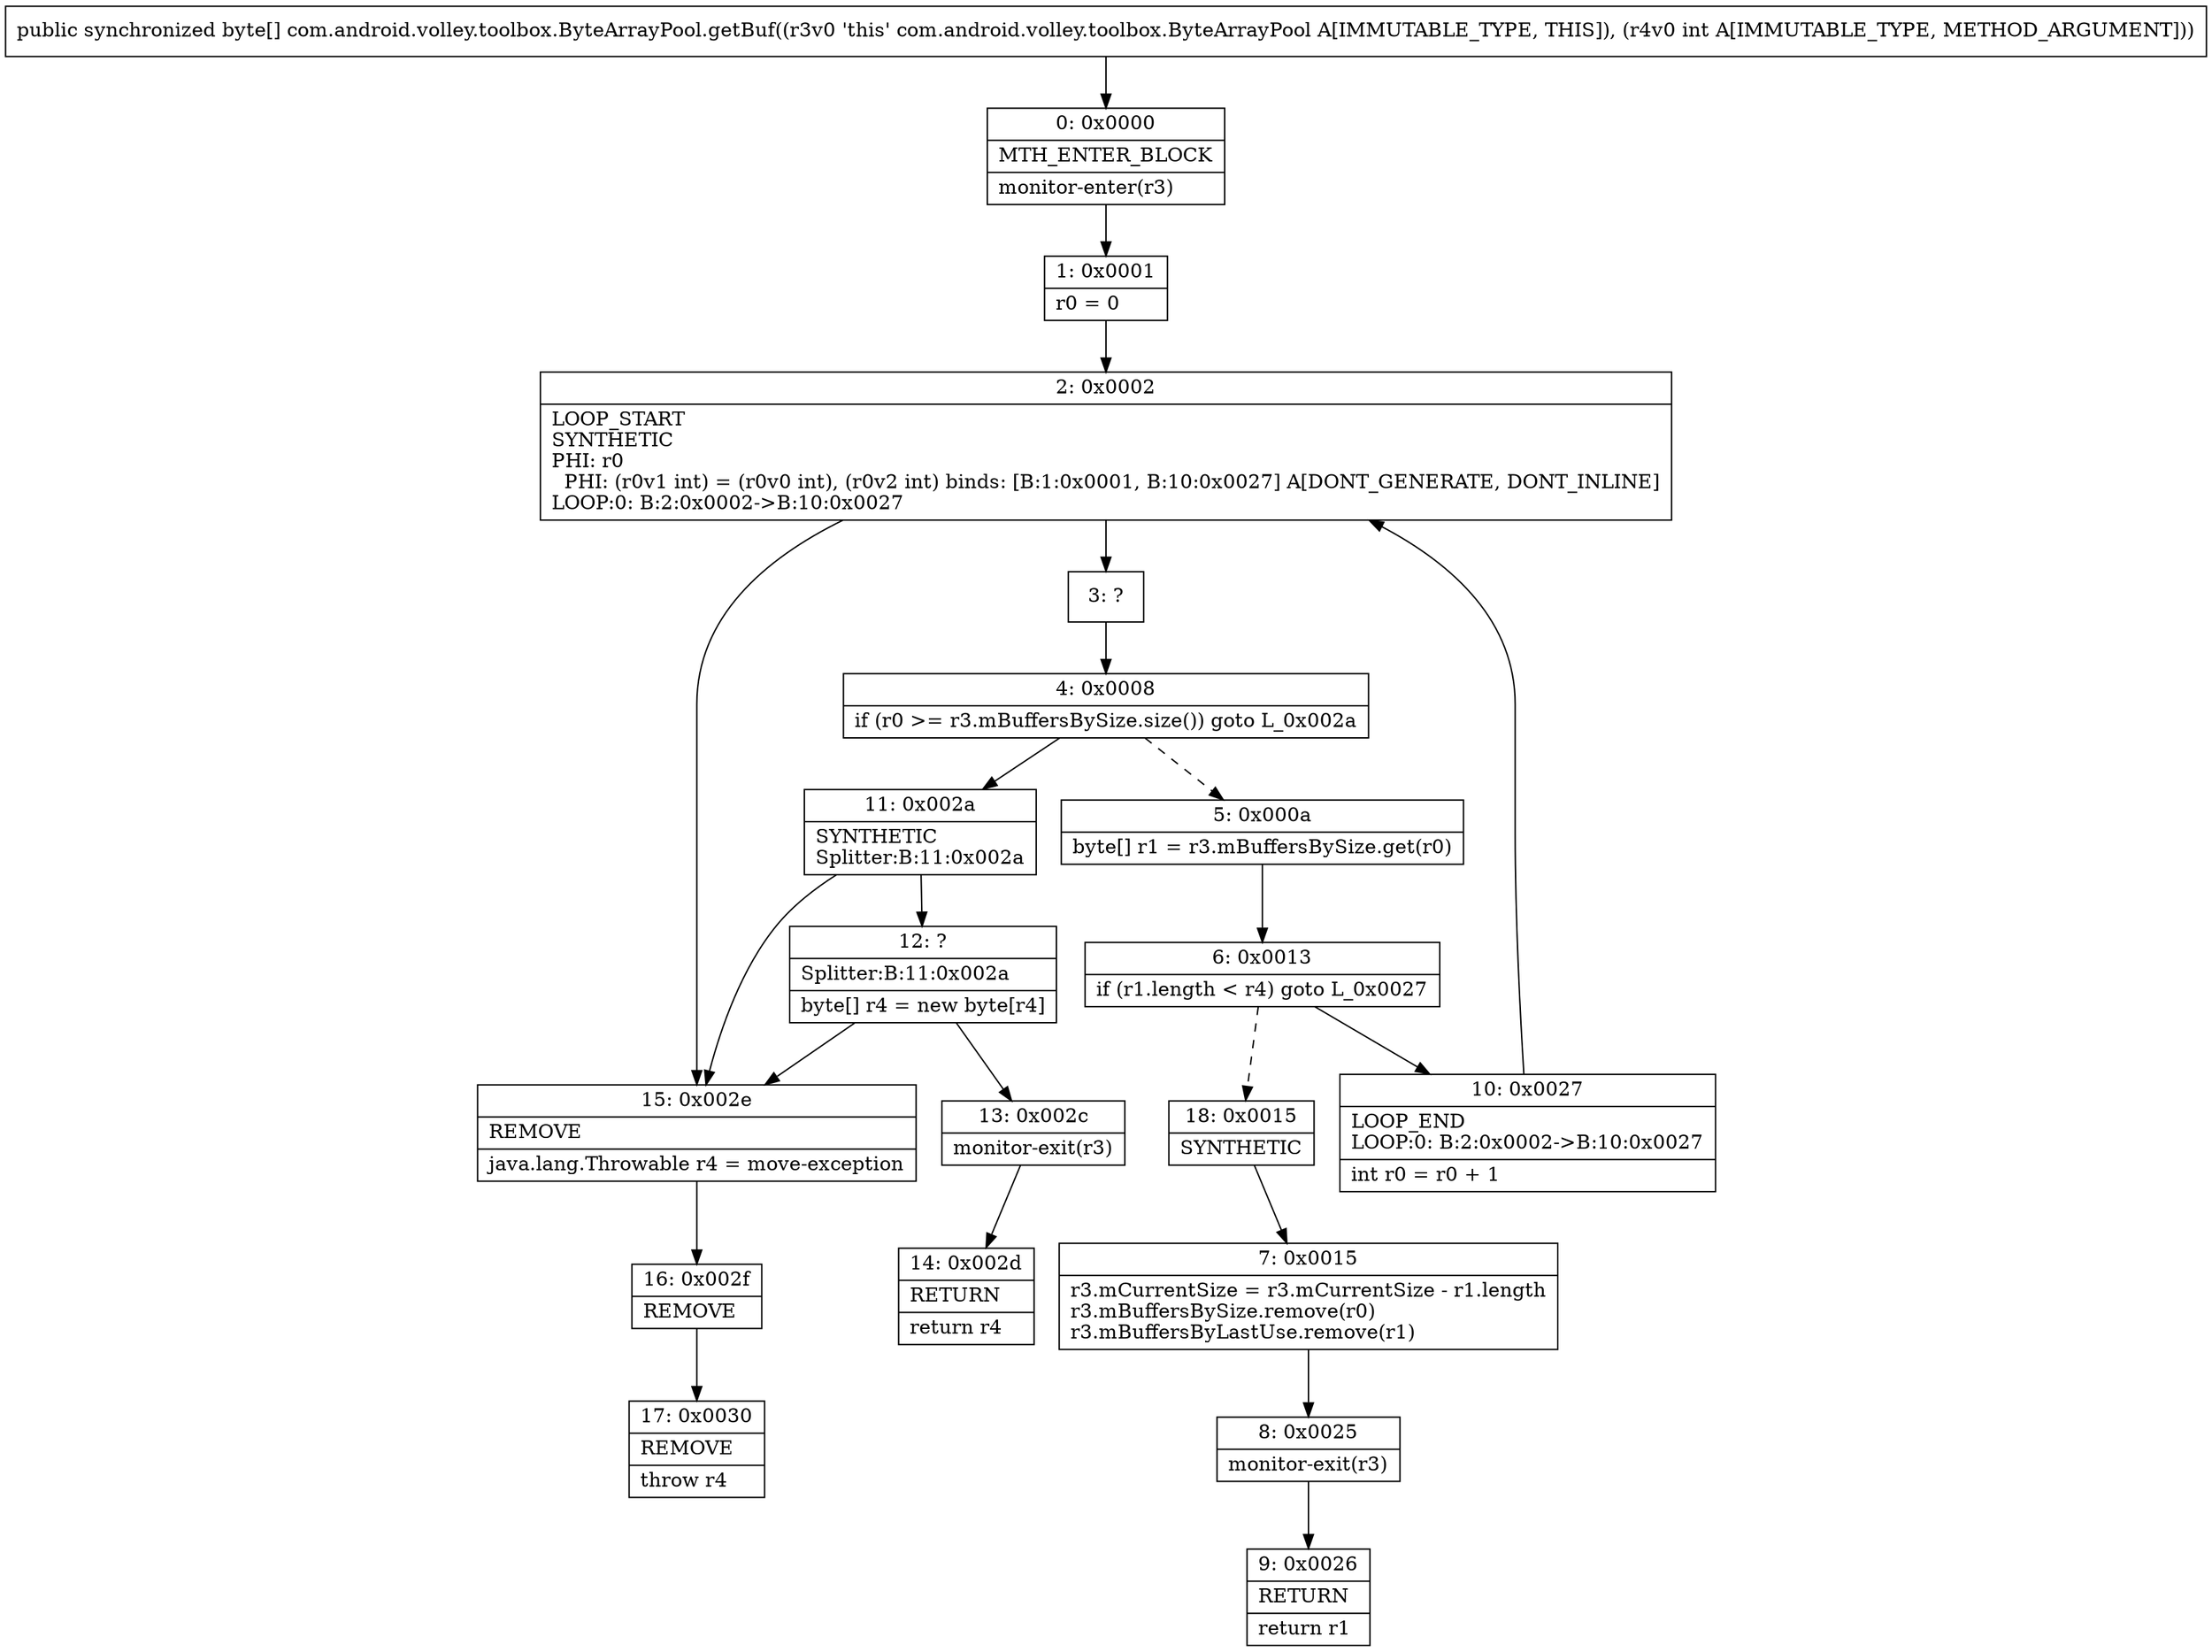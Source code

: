 digraph "CFG forcom.android.volley.toolbox.ByteArrayPool.getBuf(I)[B" {
Node_0 [shape=record,label="{0\:\ 0x0000|MTH_ENTER_BLOCK\l|monitor\-enter(r3)\l}"];
Node_1 [shape=record,label="{1\:\ 0x0001|r0 = 0\l}"];
Node_2 [shape=record,label="{2\:\ 0x0002|LOOP_START\lSYNTHETIC\lPHI: r0 \l  PHI: (r0v1 int) = (r0v0 int), (r0v2 int) binds: [B:1:0x0001, B:10:0x0027] A[DONT_GENERATE, DONT_INLINE]\lLOOP:0: B:2:0x0002\-\>B:10:0x0027\l}"];
Node_3 [shape=record,label="{3\:\ ?}"];
Node_4 [shape=record,label="{4\:\ 0x0008|if (r0 \>= r3.mBuffersBySize.size()) goto L_0x002a\l}"];
Node_5 [shape=record,label="{5\:\ 0x000a|byte[] r1 = r3.mBuffersBySize.get(r0)\l}"];
Node_6 [shape=record,label="{6\:\ 0x0013|if (r1.length \< r4) goto L_0x0027\l}"];
Node_7 [shape=record,label="{7\:\ 0x0015|r3.mCurrentSize = r3.mCurrentSize \- r1.length\lr3.mBuffersBySize.remove(r0)\lr3.mBuffersByLastUse.remove(r1)\l}"];
Node_8 [shape=record,label="{8\:\ 0x0025|monitor\-exit(r3)\l}"];
Node_9 [shape=record,label="{9\:\ 0x0026|RETURN\l|return r1\l}"];
Node_10 [shape=record,label="{10\:\ 0x0027|LOOP_END\lLOOP:0: B:2:0x0002\-\>B:10:0x0027\l|int r0 = r0 + 1\l}"];
Node_11 [shape=record,label="{11\:\ 0x002a|SYNTHETIC\lSplitter:B:11:0x002a\l}"];
Node_12 [shape=record,label="{12\:\ ?|Splitter:B:11:0x002a\l|byte[] r4 = new byte[r4]\l}"];
Node_13 [shape=record,label="{13\:\ 0x002c|monitor\-exit(r3)\l}"];
Node_14 [shape=record,label="{14\:\ 0x002d|RETURN\l|return r4\l}"];
Node_15 [shape=record,label="{15\:\ 0x002e|REMOVE\l|java.lang.Throwable r4 = move\-exception\l}"];
Node_16 [shape=record,label="{16\:\ 0x002f|REMOVE\l}"];
Node_17 [shape=record,label="{17\:\ 0x0030|REMOVE\l|throw r4\l}"];
Node_18 [shape=record,label="{18\:\ 0x0015|SYNTHETIC\l}"];
MethodNode[shape=record,label="{public synchronized byte[] com.android.volley.toolbox.ByteArrayPool.getBuf((r3v0 'this' com.android.volley.toolbox.ByteArrayPool A[IMMUTABLE_TYPE, THIS]), (r4v0 int A[IMMUTABLE_TYPE, METHOD_ARGUMENT])) }"];
MethodNode -> Node_0;
Node_0 -> Node_1;
Node_1 -> Node_2;
Node_2 -> Node_3;
Node_2 -> Node_15;
Node_3 -> Node_4;
Node_4 -> Node_5[style=dashed];
Node_4 -> Node_11;
Node_5 -> Node_6;
Node_6 -> Node_10;
Node_6 -> Node_18[style=dashed];
Node_7 -> Node_8;
Node_8 -> Node_9;
Node_10 -> Node_2;
Node_11 -> Node_12;
Node_11 -> Node_15;
Node_12 -> Node_13;
Node_12 -> Node_15;
Node_13 -> Node_14;
Node_15 -> Node_16;
Node_16 -> Node_17;
Node_18 -> Node_7;
}

